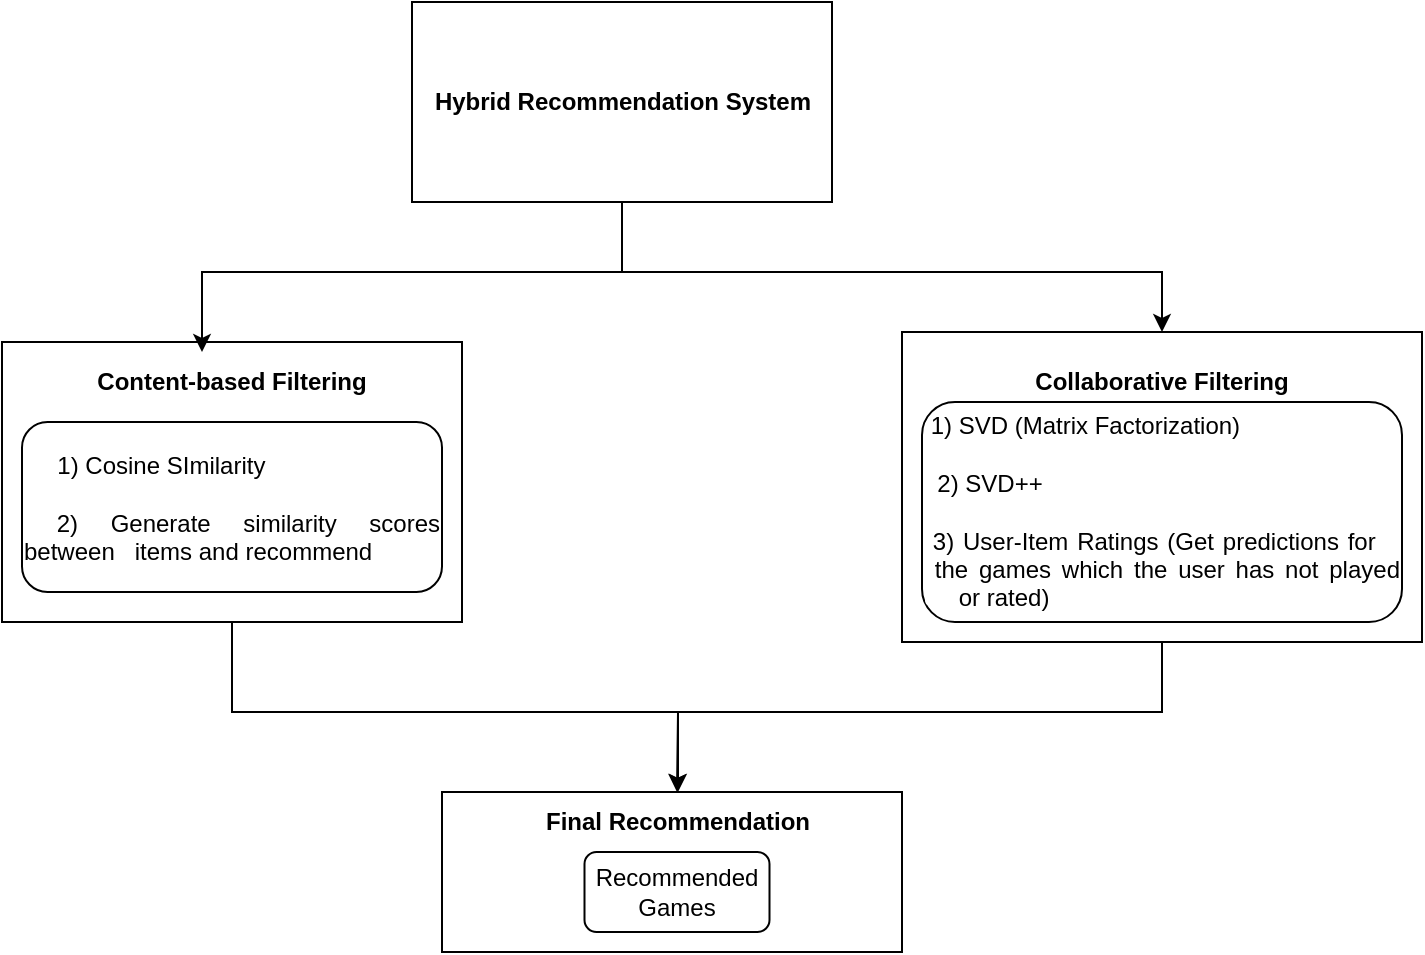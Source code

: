 <mxfile version="20.8.21" type="device"><diagram id="0jpUCDLDEelyWp7m2PT6" name="Page-1"><mxGraphModel dx="794" dy="438" grid="1" gridSize="10" guides="1" tooltips="1" connect="1" arrows="1" fold="1" page="1" pageScale="1" pageWidth="850" pageHeight="1100" math="0" shadow="0"><root><mxCell id="0"/><mxCell id="1" parent="0"/><mxCell id="O4ukUWoAYdhrD6BvX4dN-1" value="" style="rounded=0;whiteSpace=wrap;html=1;" parent="1" vertex="1"><mxGeometry x="225" y="5" width="210" height="100" as="geometry"/></mxCell><mxCell id="O4ukUWoAYdhrD6BvX4dN-2" value="&lt;b&gt;Hybrid Recommendation System&lt;/b&gt;" style="text;html=1;strokeColor=none;fillColor=none;align=center;verticalAlign=middle;whiteSpace=wrap;rounded=0;" parent="1" vertex="1"><mxGeometry x="232.5" y="20" width="195" height="70" as="geometry"/></mxCell><mxCell id="O4ukUWoAYdhrD6BvX4dN-3" value="" style="rounded=0;whiteSpace=wrap;html=1;" parent="1" vertex="1"><mxGeometry x="20" y="175" width="230" height="140" as="geometry"/></mxCell><mxCell id="O4ukUWoAYdhrD6BvX4dN-4" value="" style="rounded=0;whiteSpace=wrap;html=1;" parent="1" vertex="1"><mxGeometry x="470" y="170" width="260" height="155" as="geometry"/></mxCell><mxCell id="O4ukUWoAYdhrD6BvX4dN-5" value="&lt;b&gt;Content-based Filtering&lt;/b&gt;" style="text;html=1;strokeColor=none;fillColor=none;align=center;verticalAlign=middle;whiteSpace=wrap;rounded=0;" parent="1" vertex="1"><mxGeometry x="50" y="175" width="170" height="40" as="geometry"/></mxCell><mxCell id="O4ukUWoAYdhrD6BvX4dN-6" value="&lt;b&gt;Collaborative Filtering&lt;/b&gt;" style="text;html=1;strokeColor=none;fillColor=none;align=center;verticalAlign=middle;whiteSpace=wrap;rounded=0;" parent="1" vertex="1"><mxGeometry x="535" y="185" width="130" height="20" as="geometry"/></mxCell><mxCell id="O4ukUWoAYdhrD6BvX4dN-9" value="" style="endArrow=classic;html=1;rounded=0;exitX=0.5;exitY=1;exitDx=0;exitDy=0;" parent="1" source="O4ukUWoAYdhrD6BvX4dN-1" edge="1"><mxGeometry width="50" height="50" relative="1" as="geometry"><mxPoint x="350" y="260" as="sourcePoint"/><mxPoint x="120" y="180" as="targetPoint"/><Array as="points"><mxPoint x="330" y="140"/><mxPoint x="120" y="140"/></Array></mxGeometry></mxCell><mxCell id="O4ukUWoAYdhrD6BvX4dN-11" value="" style="endArrow=classic;html=1;rounded=0;entryX=0.5;entryY=0;entryDx=0;entryDy=0;" parent="1" target="O4ukUWoAYdhrD6BvX4dN-4" edge="1"><mxGeometry width="50" height="50" relative="1" as="geometry"><mxPoint x="330" y="140" as="sourcePoint"/><mxPoint x="580" y="180" as="targetPoint"/><Array as="points"><mxPoint x="600" y="140"/></Array></mxGeometry></mxCell><mxCell id="O4ukUWoAYdhrD6BvX4dN-15" value="&lt;div style=&quot;text-align: justify;&quot;&gt;&lt;span style=&quot;background-color: initial;&quot;&gt;&amp;nbsp; &amp;nbsp; &amp;nbsp;1) Cosine SImilarity&lt;/span&gt;&lt;/div&gt;&lt;div style=&quot;text-align: justify;&quot;&gt;&lt;br&gt;&lt;/div&gt;&lt;div style=&quot;text-align: justify;&quot;&gt;&lt;span style=&quot;background-color: initial;&quot;&gt;&amp;nbsp;2) Generate similarity scores between&amp;nbsp; &amp;nbsp;items and recommend&lt;/span&gt;&lt;/div&gt;" style="rounded=1;whiteSpace=wrap;html=1;align=center;" parent="1" vertex="1"><mxGeometry x="30" y="215" width="210" height="85" as="geometry"/></mxCell><mxCell id="O4ukUWoAYdhrD6BvX4dN-16" value="&lt;div style=&quot;text-align: justify;&quot;&gt;&lt;span style=&quot;background-color: initial;&quot;&gt;&amp;nbsp;1) SVD (Matrix Factorization)&lt;/span&gt;&lt;/div&gt;&lt;div style=&quot;text-align: justify;&quot;&gt;&lt;span style=&quot;background-color: initial;&quot;&gt;&amp;nbsp;&amp;nbsp;&lt;/span&gt;&lt;/div&gt;&lt;div style=&quot;text-align: justify;&quot;&gt;&lt;span style=&quot;background-color: initial;&quot;&gt;&amp;nbsp; 2) SVD++&amp;nbsp;&lt;/span&gt;&lt;/div&gt;&lt;div style=&quot;text-align: justify;&quot;&gt;&lt;br&gt;&lt;/div&gt;&lt;div style=&quot;text-align: justify;&quot;&gt;&lt;span style=&quot;background-color: initial;&quot;&gt;&amp;nbsp;3) User-Item Ratings (Get predictions for&amp;nbsp; &amp;nbsp; &amp;nbsp;the games which the user has not played &lt;font color=&quot;#ffffff&quot;&gt;or&amp;nbsp; &lt;/font&gt;or rated)&lt;/span&gt;&lt;/div&gt;" style="rounded=1;whiteSpace=wrap;html=1;" parent="1" vertex="1"><mxGeometry x="480" y="205" width="240" height="110" as="geometry"/></mxCell><mxCell id="O4ukUWoAYdhrD6BvX4dN-18" value="" style="rounded=0;whiteSpace=wrap;html=1;" parent="1" vertex="1"><mxGeometry x="240" y="400" width="230" height="80" as="geometry"/></mxCell><mxCell id="O4ukUWoAYdhrD6BvX4dN-19" value="&lt;b&gt;Final Recommendation&lt;/b&gt;" style="text;html=1;strokeColor=none;fillColor=none;align=center;verticalAlign=middle;whiteSpace=wrap;rounded=0;" parent="1" vertex="1"><mxGeometry x="287.5" y="400" width="140" height="30" as="geometry"/></mxCell><mxCell id="O4ukUWoAYdhrD6BvX4dN-23" value="Recommended Games" style="rounded=1;whiteSpace=wrap;html=1;" parent="1" vertex="1"><mxGeometry x="311.25" y="430" width="92.5" height="40" as="geometry"/></mxCell><mxCell id="O4ukUWoAYdhrD6BvX4dN-24" value="" style="endArrow=classic;html=1;rounded=0;exitX=0.5;exitY=1;exitDx=0;exitDy=0;" parent="1" source="O4ukUWoAYdhrD6BvX4dN-3" edge="1"><mxGeometry width="50" height="50" relative="1" as="geometry"><mxPoint x="350" y="320" as="sourcePoint"/><mxPoint x="358" y="400" as="targetPoint"/><Array as="points"><mxPoint x="135" y="360"/><mxPoint x="358" y="360"/></Array></mxGeometry></mxCell><mxCell id="O4ukUWoAYdhrD6BvX4dN-25" value="" style="endArrow=classic;html=1;rounded=0;exitX=0.5;exitY=1;exitDx=0;exitDy=0;entryX=0.5;entryY=0;entryDx=0;entryDy=0;" parent="1" source="O4ukUWoAYdhrD6BvX4dN-4" target="O4ukUWoAYdhrD6BvX4dN-19" edge="1"><mxGeometry width="50" height="50" relative="1" as="geometry"><mxPoint x="350" y="320" as="sourcePoint"/><mxPoint x="400" y="270" as="targetPoint"/><Array as="points"><mxPoint x="600" y="360"/><mxPoint x="358" y="360"/></Array></mxGeometry></mxCell></root></mxGraphModel></diagram></mxfile>